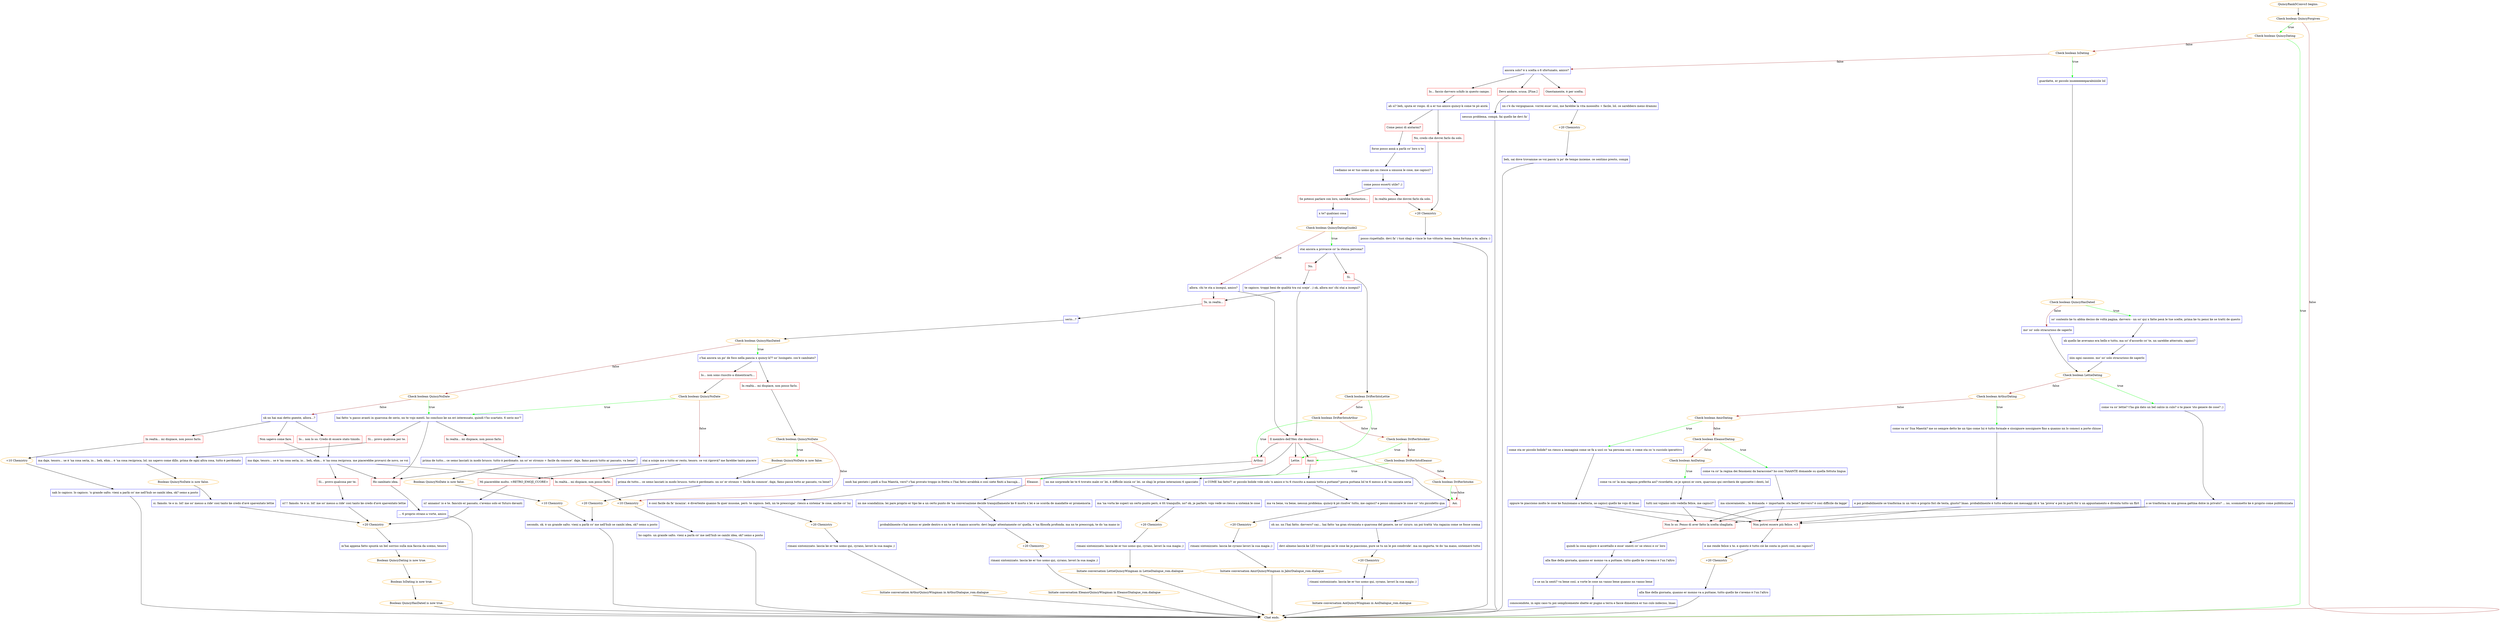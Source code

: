 digraph {
	"QuincyRank5Convo3 begins." [color=orange];
		"QuincyRank5Convo3 begins." -> j2951068974;
	j2951068974 [label="Check boolean QuincyForgiven",color=orange];
		j2951068974 -> j3209672370 [label=true,color=green];
		j2951068974 -> "Chat ends." [label=false,color=brown];
	j3209672370 [label="Check boolean QuincyDating",color=orange];
		j3209672370 -> "Chat ends." [label=true,color=green];
		j3209672370 -> j4264167688 [label=false,color=brown];
	"Chat ends." [color=orange];
	j4264167688 [label="Check boolean IsDating",color=orange];
		j4264167688 -> j2681955780 [label=true,color=green];
		j4264167688 -> j1045912955 [label=false,color=brown];
	j2681955780 [label="guardatte, er piccolo inseeeeeeeparabiiiiiile lol",shape=box,color=blue];
		j2681955780 -> j112189153;
	j1045912955 [label="ancora solo? è x scelta o 6 sfortunato, amico?",shape=box,color=blue];
		j1045912955 -> j1306965087;
		j1045912955 -> j1017401820;
		j1045912955 -> j2358717227;
	j112189153 [label="Check boolean QuincyHasDated",color=orange];
		j112189153 -> j4269597069 [label=true,color=green];
		j112189153 -> j2414871549 [label=false,color=brown];
	j1306965087 [label="Onestamente, è per scelta.",shape=box,color=red];
		j1306965087 -> j2470102062;
	j1017401820 [label="Io... faccio davvero schifo in questo campo.",shape=box,color=red];
		j1017401820 -> j3095009515;
	j2358717227 [label="Devo andare, scusa. [Fine.]",shape=box,color=red];
		j2358717227 -> j3121063961;
	j4269597069 [label="so' contento ke tu abbia deciso de voltà pagina. davvero - nn so' qui x fatte pesà le tue scelte, prima ke tu pensi ke se tratti de questo",shape=box,color=blue];
		j4269597069 -> j3371244649;
	j2414871549 [label="mo' so' solo stracurioso de saperlo",shape=box,color=blue];
		j2414871549 -> j1775695868;
	j2470102062 [label="nn c'è da vergognasse. vorrei esse' così, me farebbe la vita moooolto + facile, lol. ce sarebbero meno drammi",shape=box,color=blue];
		j2470102062 -> j1828340564;
	j3095009515 [label="ah sì? beh, sputa er rospo. dì a er tuo amico quincy-k come te pò aiutà",shape=box,color=blue];
		j3095009515 -> j2596257857;
		j3095009515 -> j3505500922;
	j3121063961 [label="nessun problema, compà. fai quello ke devi fa'",shape=box,color=blue];
		j3121063961 -> "Chat ends.";
	j3371244649 [label="xk quello ke avevamo era bello e tutto, ma so' d'accordo co' te, nn sarebbe atterrato, capisci?",shape=box,color=blue];
		j3371244649 -> j4075080255;
	j1775695868 [label="Check boolean LettieDating",color=orange];
		j1775695868 -> j213154197 [label=true,color=green];
		j1775695868 -> j3168842779 [label=false,color=brown];
	j1828340564 [label="+20 Chemistry",color=orange];
		j1828340564 -> j3437936714;
	j2596257857 [label="Come pensi di aiutarmi?",shape=box,color=red];
		j2596257857 -> j3288357825;
	j3505500922 [label="No, credo che dovrei farlo da solo.",shape=box,color=red];
		j3505500922 -> j3897638274;
	j4075080255 [label="iiiin ogni casoooo. mo' so' solo stracurioso de saperlo",shape=box,color=blue];
		j4075080255 -> j1775695868;
	j213154197 [label="come va co' lettie? t'ha già dato un bel calcio in culo? o te piace 'sto genere de cose? ;)",shape=box,color=blue];
		j213154197 -> j2255192088;
	j3168842779 [label="Check boolean ArthurDating",color=orange];
		j3168842779 -> j3224678418 [label=true,color=green];
		j3168842779 -> j3271929692 [label=false,color=brown];
	j3437936714 [label="beh, sai dove trovamme se voi passà 'n po' de tempo insieme. ce sentimo presto, compà",shape=box,color=blue];
		j3437936714 -> "Chat ends.";
	j3288357825 [label="forse posso annà a parlà co' loro x te",shape=box,color=blue];
		j3288357825 -> j2926165828;
	j3897638274 [label="+20 Chemistry",color=orange];
		j3897638274 -> j2483317507;
	j2255192088 [label="o se trasforma in una grossa gattina dolce in privato? ... no, scommetto ke è proprio come pubblicizzata",shape=box,color=blue];
		j2255192088 -> j3508491284;
		j2255192088 -> j618444918;
	j3224678418 [label="come va co' Sua Maestà? me so sempre detto ke un tipo come lui è tutto formale e sìssignore nossignore fino a quanno nn lo conosci a porte chiuse",shape=box,color=blue];
		j3224678418 -> j3203505209;
	j3271929692 [label="Check boolean AmirDating",color=orange];
		j3271929692 -> j882659885 [label=true,color=green];
		j3271929692 -> j2641613073 [label=false,color=brown];
	j2926165828 [label="vediamo se er tuo uomo qui nn riesce a smussà le cose, me capisci?",shape=box,color=blue];
		j2926165828 -> j1569182255;
	j2483317507 [label="posso rispettallo. devi fa' i tuoi sbaji e vince le tue vittorie. bene. bona fortuna a te, allora :)",shape=box,color=blue];
		j2483317507 -> "Chat ends.";
	j3508491284 [label="Non potrei essere più felice. <3",shape=box,color=red];
		j3508491284 -> j3139293445;
	j618444918 [label="Non lo so. Penso di aver fatto la scelta sbagliata.",shape=box,color=red];
		j618444918 -> j137486240;
	j3203505209 [label="e poi probabilmente se trasforma in un vero e proprio fori de testa, giusto? lmao. probabilmente è tutto educato nei messaggi xk è 'na 'prova' e poi lo porti for x un appuntamento e diventa tutto un flirt",shape=box,color=blue];
		j3203505209 -> j3508491284;
		j3203505209 -> j618444918;
	j882659885 [label="come sta er piccolo bolide? nn riesco a immaginà come se fa a uscì co 'na persona così. è come sta co 'n cucciolo iperattivo",shape=box,color=blue];
		j882659885 -> j2111806037;
	j2641613073 [label="Check boolean EleanorDating",color=orange];
		j2641613073 -> j514441406 [label=true,color=green];
		j2641613073 -> j2260982675 [label=false,color=brown];
	j1569182255 [label="come posso esserti utile? ;)",shape=box,color=blue];
		j1569182255 -> j1428362201;
		j1569182255 -> j3806957414;
	j3139293445 [label="e me rende felice x te. e questo è tutto ciò ke conta in posti così, me capisci?",shape=box,color=blue];
		j3139293445 -> j359290305;
	j137486240 [label="quindi la cosa mijiore è accettallo e esse' onesti co' se stessi e co' loro",shape=box,color=blue];
		j137486240 -> j2470306448;
	j2111806037 [label="oppure te piacciono molto le cose ke funzionano a batteria, se capisci quello ke vojo dì lmao",shape=box,color=blue];
		j2111806037 -> j3508491284;
		j2111806037 -> j618444918;
	j514441406 [label="come va co' la regina dei fenomeni da baraccone? ho così TAAANTE domande su quella fottuta lingua",shape=box,color=blue];
		j514441406 -> j2843934957;
	j2260982675 [label="Check boolean AoiDating",color=orange];
		j2260982675 -> j3855192939 [label=true,color=green];
	j1428362201 [label="Se potessi parlare con loro, sarebbe fantastico...",shape=box,color=red];
		j1428362201 -> j1655205018;
	j3806957414 [label="In realtà penso che dovrei farlo da solo.",shape=box,color=red];
		j3806957414 -> j3897638274;
	j359290305 [label="+20 Chemistry",color=orange];
		j359290305 -> j3074176184;
	j2470306448 [label="alla fine della giornata, quanno er monno va a puttane, tutto quello ke c'avemo è l'un l'altro",shape=box,color=blue];
		j2470306448 -> j28861335;
	j2843934957 [label="ma sinceramente... la domanda + importante. sta bene? davvero? è così difficile da legge'",shape=box,color=blue];
		j2843934957 -> j3508491284;
		j2843934957 -> j618444918;
	j3855192939 [label="come va co' la mia ragazza preferita aoi? ricordatte, se je spezzi er core, quarcuno qui cercherà de spezzatte i denti, lol",shape=box,color=blue];
		j3855192939 -> j3258974330;
	j1655205018 [label="x te? qualsiasi cosa",shape=box,color=blue];
		j1655205018 -> j2238688054;
	j3074176184 [label="alla fine della giornata, quanno er monno va a puttane, tutto quello ke c'avemo è l'un l'altro",shape=box,color=blue];
		j3074176184 -> "Chat ends.";
	j28861335 [label="e se nn la senti? va bene così. a vorte le cose nn vanno bene quanno nn vanno bene",shape=box,color=blue];
		j28861335 -> j4269210986;
	j3258974330 [label="tutti noi vojiamo solo vedella felice, me capisci?",shape=box,color=blue];
		j3258974330 -> j3508491284;
		j3258974330 -> j618444918;
	j2238688054 [label="Check boolean QuincyDatingGuide2",color=orange];
		j2238688054 -> j1327248626 [label=true,color=green];
		j2238688054 -> j1655928082 [label=false,color=brown];
	j4269210986 [label="conoscendote, in ogni caso tu poi semplicemente sbatte er pugno a terra e facce dimenticà er tuo culo indeciso, lmao",shape=box,color=blue];
		j4269210986 -> "Chat ends.";
	j1327248626 [label="stai ancora a provacce co' la stessa persona?",shape=box,color=blue];
		j1327248626 -> j1702746525;
		j1327248626 -> j634908969;
	j1655928082 [label="allora. chi te sta a inseguì, amico?",shape=box,color=blue];
		j1655928082 -> j1023481805;
		j1655928082 -> j1313150725;
	j1702746525 [label="No.",shape=box,color=red];
		j1702746525 -> j558437951;
	j634908969 [label="Sì.",shape=box,color=red];
		j634908969 -> j3198534615;
	j1023481805 [label="Il membro dell'Hex che desidero è...",shape=box,color=red];
		j1023481805 -> j3091248535;
		j1023481805 -> j3817038696;
		j1023481805 -> j3403331232;
		j1023481805 -> j16153258;
		j1023481805 -> j935965206;
	j1313150725 [label="Te, in realtà...",shape=box,color=red];
		j1313150725 -> j1699935733;
	j558437951 [label="te capisco. troppi beni de qualità tra cui sceje'. ;) ok, allora mo' chi stai a inseguì?",shape=box,color=blue];
		j558437951 -> j1023481805;
		j558437951 -> j1313150725;
	j3198534615 [label="Check boolean DrifterIntoLettie",color=orange];
		j3198534615 -> j3091248535 [label=true,color=green];
		j3198534615 -> j1481036599 [label=false,color=brown];
	j3091248535 [label="Lettie.",shape=box,color=red];
		j3091248535 -> j1389224879;
	j3817038696 [label="Arthur.",shape=box,color=red];
		j3817038696 -> j3036128370;
	j3403331232 [label="Amir.",shape=box,color=red];
		j3403331232 -> j999312536;
	j16153258 [label="Eleanor.",shape=box,color=red];
		j16153258 -> j2679866477;
	j935965206 [label="Aoi.",shape=box,color=red];
		j935965206 -> j3085734084;
	j1699935733 [label="serio...?",shape=box,color=blue];
		j1699935733 -> j2521049982;
	j1481036599 [label="Check boolean DrifterIntoArthur",color=orange];
		j1481036599 -> j3817038696 [label=true,color=green];
		j1481036599 -> j2762540437 [label=false,color=brown];
	j1389224879 [label="nn me sorprende ke te 6 trovato male co' lei. è difficile inizià co' lei. se sbaji le prime interazioni 6 spacciato",shape=box,color=blue];
		j1389224879 -> j2177485027;
	j3036128370 [label="oooh hai pestato i piedi a Sua Maestà, vero? c'hai provato troppo in fretta o l'hai fatto arrabbià e così siete finiti a baccajà...",shape=box,color=blue];
		j3036128370 -> j4293953614;
	j999312536 [label="e COME hai fatto?! er piccolo bolide vole solo 'n amico e tu 6 riuscito a mannà tutto a puttane? porca puttana lol te 6 messo a dì 'na cazzata seria",shape=box,color=blue];
		j999312536 -> j3978435865;
	j2679866477 [label="nn me scandalizza. lei pare proprio er tipo ke a un certo punto de 'na conversazione decide tranquillamente ke 6 morto x lei e se scorda de mandatte er promemoria",shape=box,color=blue];
		j2679866477 -> j1742149584;
	j3085734084 [label="oh no. nn l'hai fatto. davvero? caz... hai fatto 'na gran stronzata o quarcosa del genere, ne so' sicuro. nn poi trattà 'sta ragazza come se fosse scema",shape=box,color=blue];
		j3085734084 -> j1786177719;
	j2521049982 [label="Check boolean QuincyHasDated",color=orange];
		j2521049982 -> j4207542158 [label=true,color=green];
		j2521049982 -> j931455432 [label=false,color=brown];
	j2762540437 [label="Check boolean DrifterIntoAmir",color=orange];
		j2762540437 -> j3403331232 [label=true,color=green];
		j2762540437 -> j18030657 [label=false,color=brown];
	j2177485027 [label="ma 'na vorta ke superi un certo punto però, è ttt tranquillo, no? ok. je parlerò. vojo vedè se riesco a sistemà le cose",shape=box,color=blue];
		j2177485027 -> j3828754828;
	j4293953614 [label="è così facile da fa' incazza'. è divertente quanno fa quer musone, però. te capisco. beh, nn te preoccupa'. riesco a sistema' le cose, anche co' lui",shape=box,color=blue];
		j4293953614 -> j1948596869;
	j3978435865 [label="ma va bene, va bene, nessun problema. quincy-k pò risolve' tutto, me capisci? e posso smussare le cose co' 'sto piccoletto qua",shape=box,color=blue];
		j3978435865 -> j512640707;
	j1742149584 [label="probabilmente c'hai messo er piede dentro e nn te ne 6 manco accorto. devi legge' attentamente co' quella, è 'na filosofa profonda. ma nn te preoccupà, te do 'na mano io",shape=box,color=blue];
		j1742149584 -> j1312867413;
	j1786177719 [label="devi almeno lascià ke LEI trovi gioia ne le cose ke je piacciono, pure se tu nn le poi condivide'. ma nn importa. te do 'na mano, sistemerò tutto",shape=box,color=blue];
		j1786177719 -> j4226344417;
	j4207542158 [label="c'hai ancora un po' de foco nella pancia x quincy-k?? so' lusingato. cos'è cambiato?",shape=box,color=blue];
		j4207542158 -> j3924679244;
		j4207542158 -> j555707524;
	j931455432 [label="Check boolean QuincyNoDate",color=orange];
		j931455432 -> j3115902453 [label=true,color=green];
		j931455432 -> j4252694437 [label=false,color=brown];
	j18030657 [label="Check boolean DrifterIntoEleanor",color=orange];
		j18030657 -> j16153258 [label=true,color=green];
		j18030657 -> j1008457125 [label=false,color=brown];
	j3828754828 [label="+20 Chemistry",color=orange];
		j3828754828 -> j4221731474;
	j1948596869 [label="+20 Chemistry",color=orange];
		j1948596869 -> j1288227745;
	j512640707 [label="+20 Chemistry",color=orange];
		j512640707 -> j4081413770;
	j1312867413 [label="+20 Chemistry",color=orange];
		j1312867413 -> j1499804450;
	j4226344417 [label="+20 Chemistry",color=orange];
		j4226344417 -> j2372714706;
	j3924679244 [label="Io... non sono riuscito a dimenticarti...",shape=box,color=red];
		j3924679244 -> j459811191;
	j555707524 [label="In realtà... mi dispiace, non posso farlo.",shape=box,color=red];
		j555707524 -> j1812051425;
	j3115902453 [label="hai fatto 'n passo avanti in quarcosa de serio, nn te vojo mentì. ho concluso ke nn eri interessato, quindi t'ho scartato. 6 serio mo'?",shape=box,color=blue];
		j3115902453 -> j3088892607;
		j3115902453 -> j3887641576;
		j3115902453 -> j716239697;
	j4252694437 [label="xk nn hai mai detto gnente, allora...?",shape=box,color=blue];
		j4252694437 -> j1973983393;
		j4252694437 -> j1279203676;
		j4252694437 -> j1636223354;
	j1008457125 [label="Check boolean DrifterIntoAoi",color=orange];
		j1008457125 -> j935965206 [label=true,color=green];
		j1008457125 -> j935965206 [label=false,color=brown];
	j4221731474 [label="rimani sintonizzato. lascia ke er tuo uomo qui, cyrano, lavori la sua magia ;)",shape=box,color=blue];
		j4221731474 -> "Initiate conversation LettieQuincyWingman in LettieDialogue_rom.dialogue";
	j1288227745 [label="rimani sintonizzato. lascia ke er tuo uomo qui, cyrano, lavori la sua magia ;)",shape=box,color=blue];
		j1288227745 -> "Initiate conversation ArthurQuincyWingman in ArthurDialogue_rom.dialogue";
	j4081413770 [label="rimani sintonizzato. lascia ke cyrano lavori la sua magia ;)",shape=box,color=blue];
		j4081413770 -> "Initiate conversation AmirQuincyWingman in JabirDialogue_rom.dialogue";
	j1499804450 [label="rimani sintonizzato. lascia ke er tuo uomo qui, cyrano, lavori la sua magia ;)",shape=box,color=blue];
		j1499804450 -> "Initiate conversation EleanorQuincyWingman in EleanorDialogue_rom.dialogue";
	j2372714706 [label="rimani sintonizzato. lascia ke er tuo uomo qui, cyrano, lavori la sua magia ;)",shape=box,color=blue];
		j2372714706 -> "Initiate conversation AoiQuincyWingman in AoiDialogue_rom.dialogue";
	j459811191 [label="Check boolean QuincyNoDate",color=orange];
		j459811191 -> j3115902453 [label=true,color=green];
		j459811191 -> j2510082207 [label=false,color=brown];
	j1812051425 [label="Check boolean QuincyNoDate",color=orange];
		j1812051425 -> j2651502206 [label=true,color=green];
		j1812051425 -> j2384840092 [label=false,color=brown];
	j3088892607 [label="Sì... provo qualcosa per te.",shape=box,color=red];
		j3088892607 -> j1282723922;
	j3887641576 [label="In realtà... mi dispiace, non posso farlo.",shape=box,color=red];
		j3887641576 -> j3255917809;
	j716239697 [label="Ho cambiato idea.",shape=box,color=red];
		j716239697 -> j3948385032;
	j1973983393 [label="Io... non lo so. Credo di essere stato timido.",shape=box,color=red];
		j1973983393 -> j2088715904;
	j1279203676 [label="Non sapevo come fare.",shape=box,color=red];
		j1279203676 -> j2088715904;
	j1636223354 [label="In realtà... mi dispiace, non posso farlo.",shape=box,color=red];
		j1636223354 -> j2671415267;
	"Initiate conversation LettieQuincyWingman in LettieDialogue_rom.dialogue" [label="Initiate conversation LettieQuincyWingman in LettieDialogue_rom.dialogue",color=orange];
		"Initiate conversation LettieQuincyWingman in LettieDialogue_rom.dialogue" -> "Chat ends.";
	"Initiate conversation ArthurQuincyWingman in ArthurDialogue_rom.dialogue" [label="Initiate conversation ArthurQuincyWingman in ArthurDialogue_rom.dialogue",color=orange];
		"Initiate conversation ArthurQuincyWingman in ArthurDialogue_rom.dialogue" -> "Chat ends.";
	"Initiate conversation AmirQuincyWingman in JabirDialogue_rom.dialogue" [label="Initiate conversation AmirQuincyWingman in JabirDialogue_rom.dialogue",color=orange];
		"Initiate conversation AmirQuincyWingman in JabirDialogue_rom.dialogue" -> "Chat ends.";
	"Initiate conversation EleanorQuincyWingman in EleanorDialogue_rom.dialogue" [label="Initiate conversation EleanorQuincyWingman in EleanorDialogue_rom.dialogue",color=orange];
		"Initiate conversation EleanorQuincyWingman in EleanorDialogue_rom.dialogue" -> "Chat ends.";
	"Initiate conversation AoiQuincyWingman in AoiDialogue_rom.dialogue" [label="Initiate conversation AoiQuincyWingman in AoiDialogue_rom.dialogue",color=orange];
		"Initiate conversation AoiQuincyWingman in AoiDialogue_rom.dialogue" -> "Chat ends.";
	j2510082207 [label="stai a scioje me e tutto er resto, tesoro. ce voi riprovà? me farebbe tanto piacere",shape=box,color=blue];
		j2510082207 -> j2372705024;
		j2510082207 -> j584796534;
		j2510082207 -> j716239697;
	j2651502206 [label="Boolean QuincyNoDate is now false.",color=orange];
		j2651502206 -> j1223370327;
	j2384840092 [label="+10 Chemistry",color=orange];
		j2384840092 -> j1462285581;
	j1282723922 [label="ma daje, tesoro... se è 'na cosa seria, io... beh, ehm... è 'na cosa reciproca, lol. nn sapevo come dillo. prima de ogni altra cosa, tutto è perdonato",shape=box,color=blue];
		j1282723922 -> j1958383728;
	j3255917809 [label="prima de tutto... ce semo lasciati in modo brusco. tutto è perdonato. nn so' er stronzo + facile da conosce'. daje, famo passà tutto ar passato, va bene?",shape=box,color=blue];
		j3255917809 -> j2940201566;
	j3948385032 [label="... 6 proprio strano a vorte, amico",shape=box,color=blue];
		j3948385032 -> "Chat ends.";
	j2088715904 [label="ma daje, tesoro... se è 'na cosa seria, io... beh, ehm... è 'na cosa reciproca. me piacerebbe provarci de novo, se voi",shape=box,color=blue];
		j2088715904 -> j285812331;
		j2088715904 -> j584796534;
		j2088715904 -> j716239697;
	j2671415267 [label="+10 Chemistry",color=orange];
		j2671415267 -> j1378624075;
	j2372705024 [label="Mi piacerebbe molto. <RETRO_EMOJI_CUORE>",shape=box,color=red];
		j2372705024 -> j1928392627;
	j584796534 [label="In realtà... mi dispiace, non posso farlo.",shape=box,color=red];
		j584796534 -> j2384840092;
	j1223370327 [label="prima de tutto... ce semo lasciati in modo brusco. tutto è perdonato. nn so' er stronzo + facile da conosce'. daje, famo passà tutto ar passato, va bene?",shape=box,color=blue];
		j1223370327 -> j3372500626;
	j1462285581 [label="ho capito. un grande salto. vieni a parlà co' me nell'hub se cambi idea, ok? semo a posto",shape=box,color=blue];
		j1462285581 -> "Chat ends.";
	j1958383728 [label="Boolean QuincyNoDate is now false.",color=orange];
		j1958383728 -> j2566382075;
	j2940201566 [label="Boolean QuincyNoDate is now false.",color=orange];
		j2940201566 -> j2975862812;
	j285812331 [label="Sì... provo qualcosa per te.",shape=box,color=red];
		j285812331 -> j1168057504;
	j1378624075 [label="nah lo capisco. lo capisco. 'n grande salto. vieni a parlà co' me nell'hub se cambi idea, ok? semo a posto",shape=box,color=blue];
		j1378624075 -> "Chat ends.";
	j1928392627 [label="sì! annamo! io e te. fanculo er passato, c'avemo solo er futuro davanti",shape=box,color=blue];
		j1928392627 -> j3882170554;
	j3372500626 [label="+20 Chemistry",color=orange];
		j3372500626 -> j2355281833;
	j2566382075 [label="sì. famolo. te e io. lol! me so' messo a ride' così tanto ke credo d'avè spaventato lettie",shape=box,color=blue];
		j2566382075 -> j3882170554;
	j2975862812 [label="+10 Chemistry",color=orange];
		j2975862812 -> j2355281833;
	j1168057504 [label="sì!!! famolo. te e io. lol! me so' messo a ride' così tanto ke credo d'avè spaventato lettie",shape=box,color=blue];
		j1168057504 -> j3882170554;
	j3882170554 [label="+20 Chemistry",color=orange];
		j3882170554 -> j2389693832;
	j2355281833 [label="secondo, ok. è un grande salto. vieni a parlà co' me nell'hub se cambi idea, ok? semo a posto",shape=box,color=blue];
		j2355281833 -> "Chat ends.";
	j2389693832 [label="m'hai appena fatto spuntà un bel sorriso sulla mia faccia da scemo, tesoro",shape=box,color=blue];
		j2389693832 -> j505928050;
	j505928050 [label="Boolean QuincyDating is now true.",color=orange];
		j505928050 -> j2476452017;
	j2476452017 [label="Boolean IsDating is now true.",color=orange];
		j2476452017 -> j2730872079;
	j2730872079 [label="Boolean QuincyHasDated is now true.",color=orange];
		j2730872079 -> "Chat ends.";
}